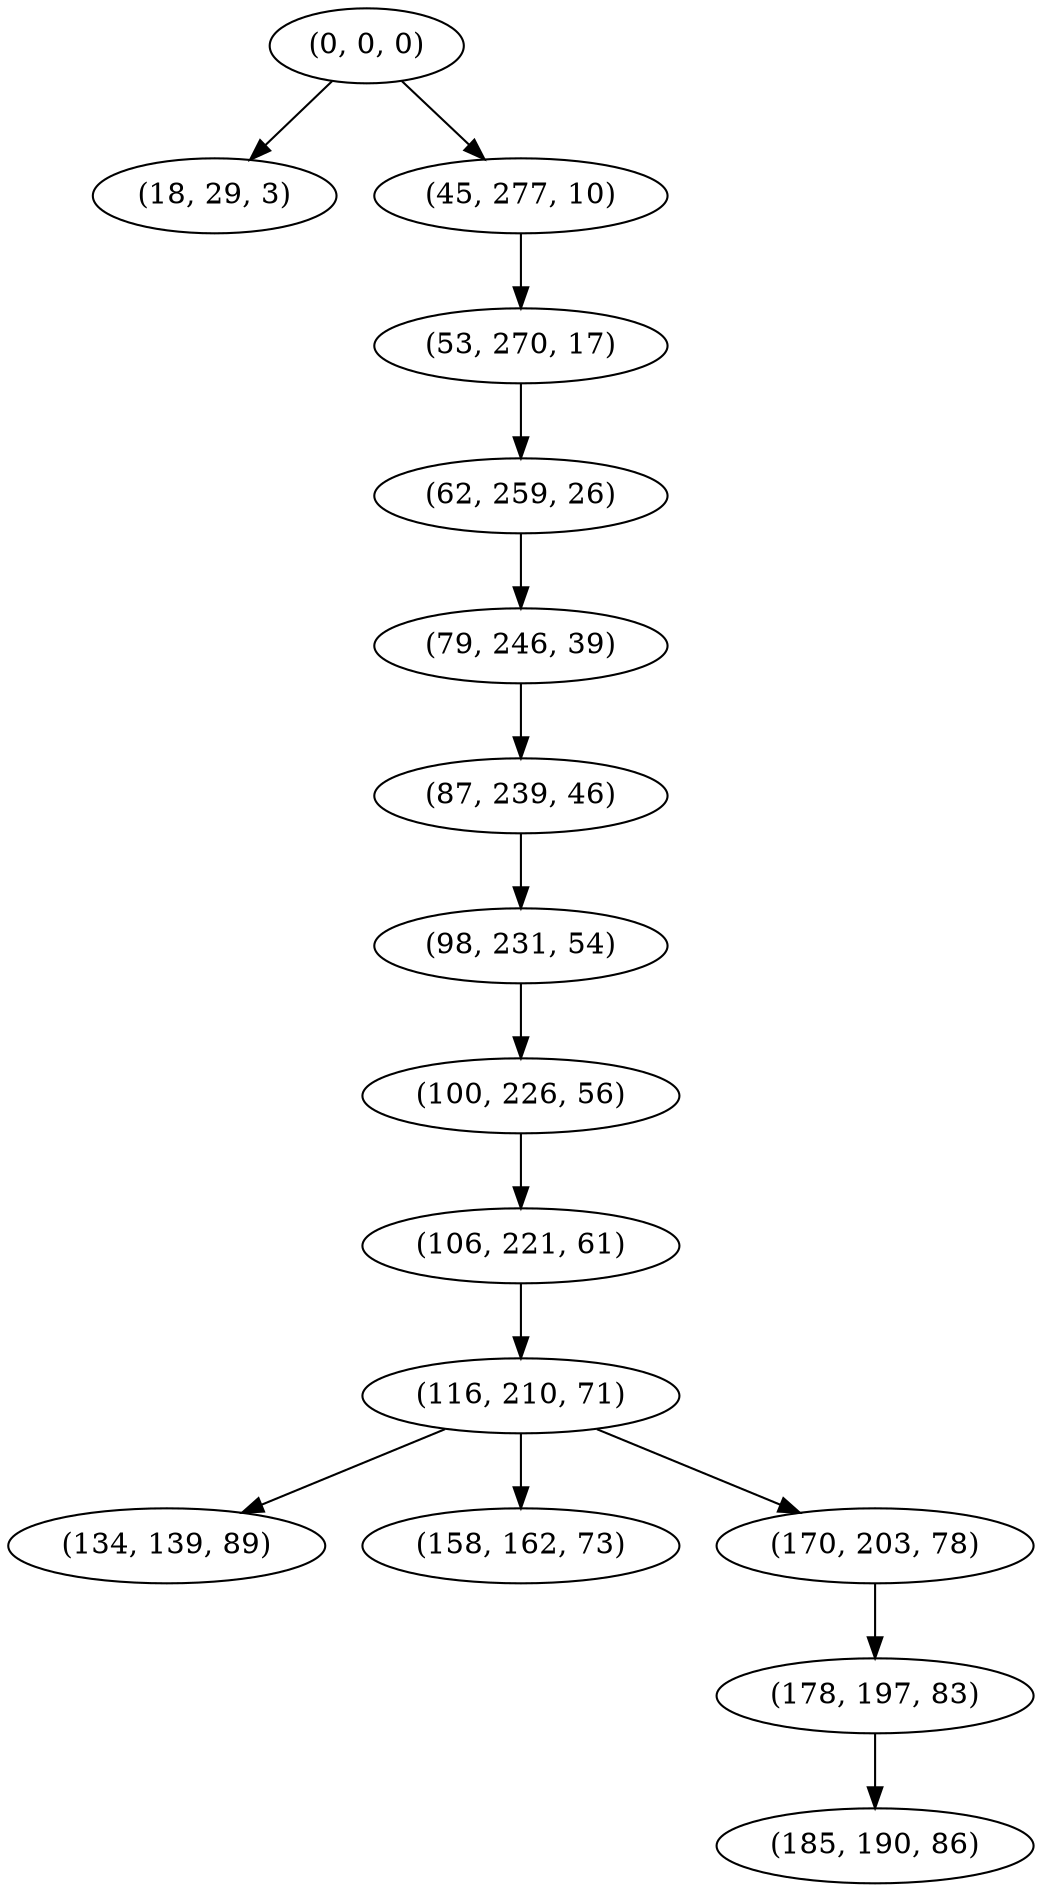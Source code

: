 digraph tree {
    "(0, 0, 0)";
    "(18, 29, 3)";
    "(45, 277, 10)";
    "(53, 270, 17)";
    "(62, 259, 26)";
    "(79, 246, 39)";
    "(87, 239, 46)";
    "(98, 231, 54)";
    "(100, 226, 56)";
    "(106, 221, 61)";
    "(116, 210, 71)";
    "(134, 139, 89)";
    "(158, 162, 73)";
    "(170, 203, 78)";
    "(178, 197, 83)";
    "(185, 190, 86)";
    "(0, 0, 0)" -> "(18, 29, 3)";
    "(0, 0, 0)" -> "(45, 277, 10)";
    "(45, 277, 10)" -> "(53, 270, 17)";
    "(53, 270, 17)" -> "(62, 259, 26)";
    "(62, 259, 26)" -> "(79, 246, 39)";
    "(79, 246, 39)" -> "(87, 239, 46)";
    "(87, 239, 46)" -> "(98, 231, 54)";
    "(98, 231, 54)" -> "(100, 226, 56)";
    "(100, 226, 56)" -> "(106, 221, 61)";
    "(106, 221, 61)" -> "(116, 210, 71)";
    "(116, 210, 71)" -> "(134, 139, 89)";
    "(116, 210, 71)" -> "(158, 162, 73)";
    "(116, 210, 71)" -> "(170, 203, 78)";
    "(170, 203, 78)" -> "(178, 197, 83)";
    "(178, 197, 83)" -> "(185, 190, 86)";
}
